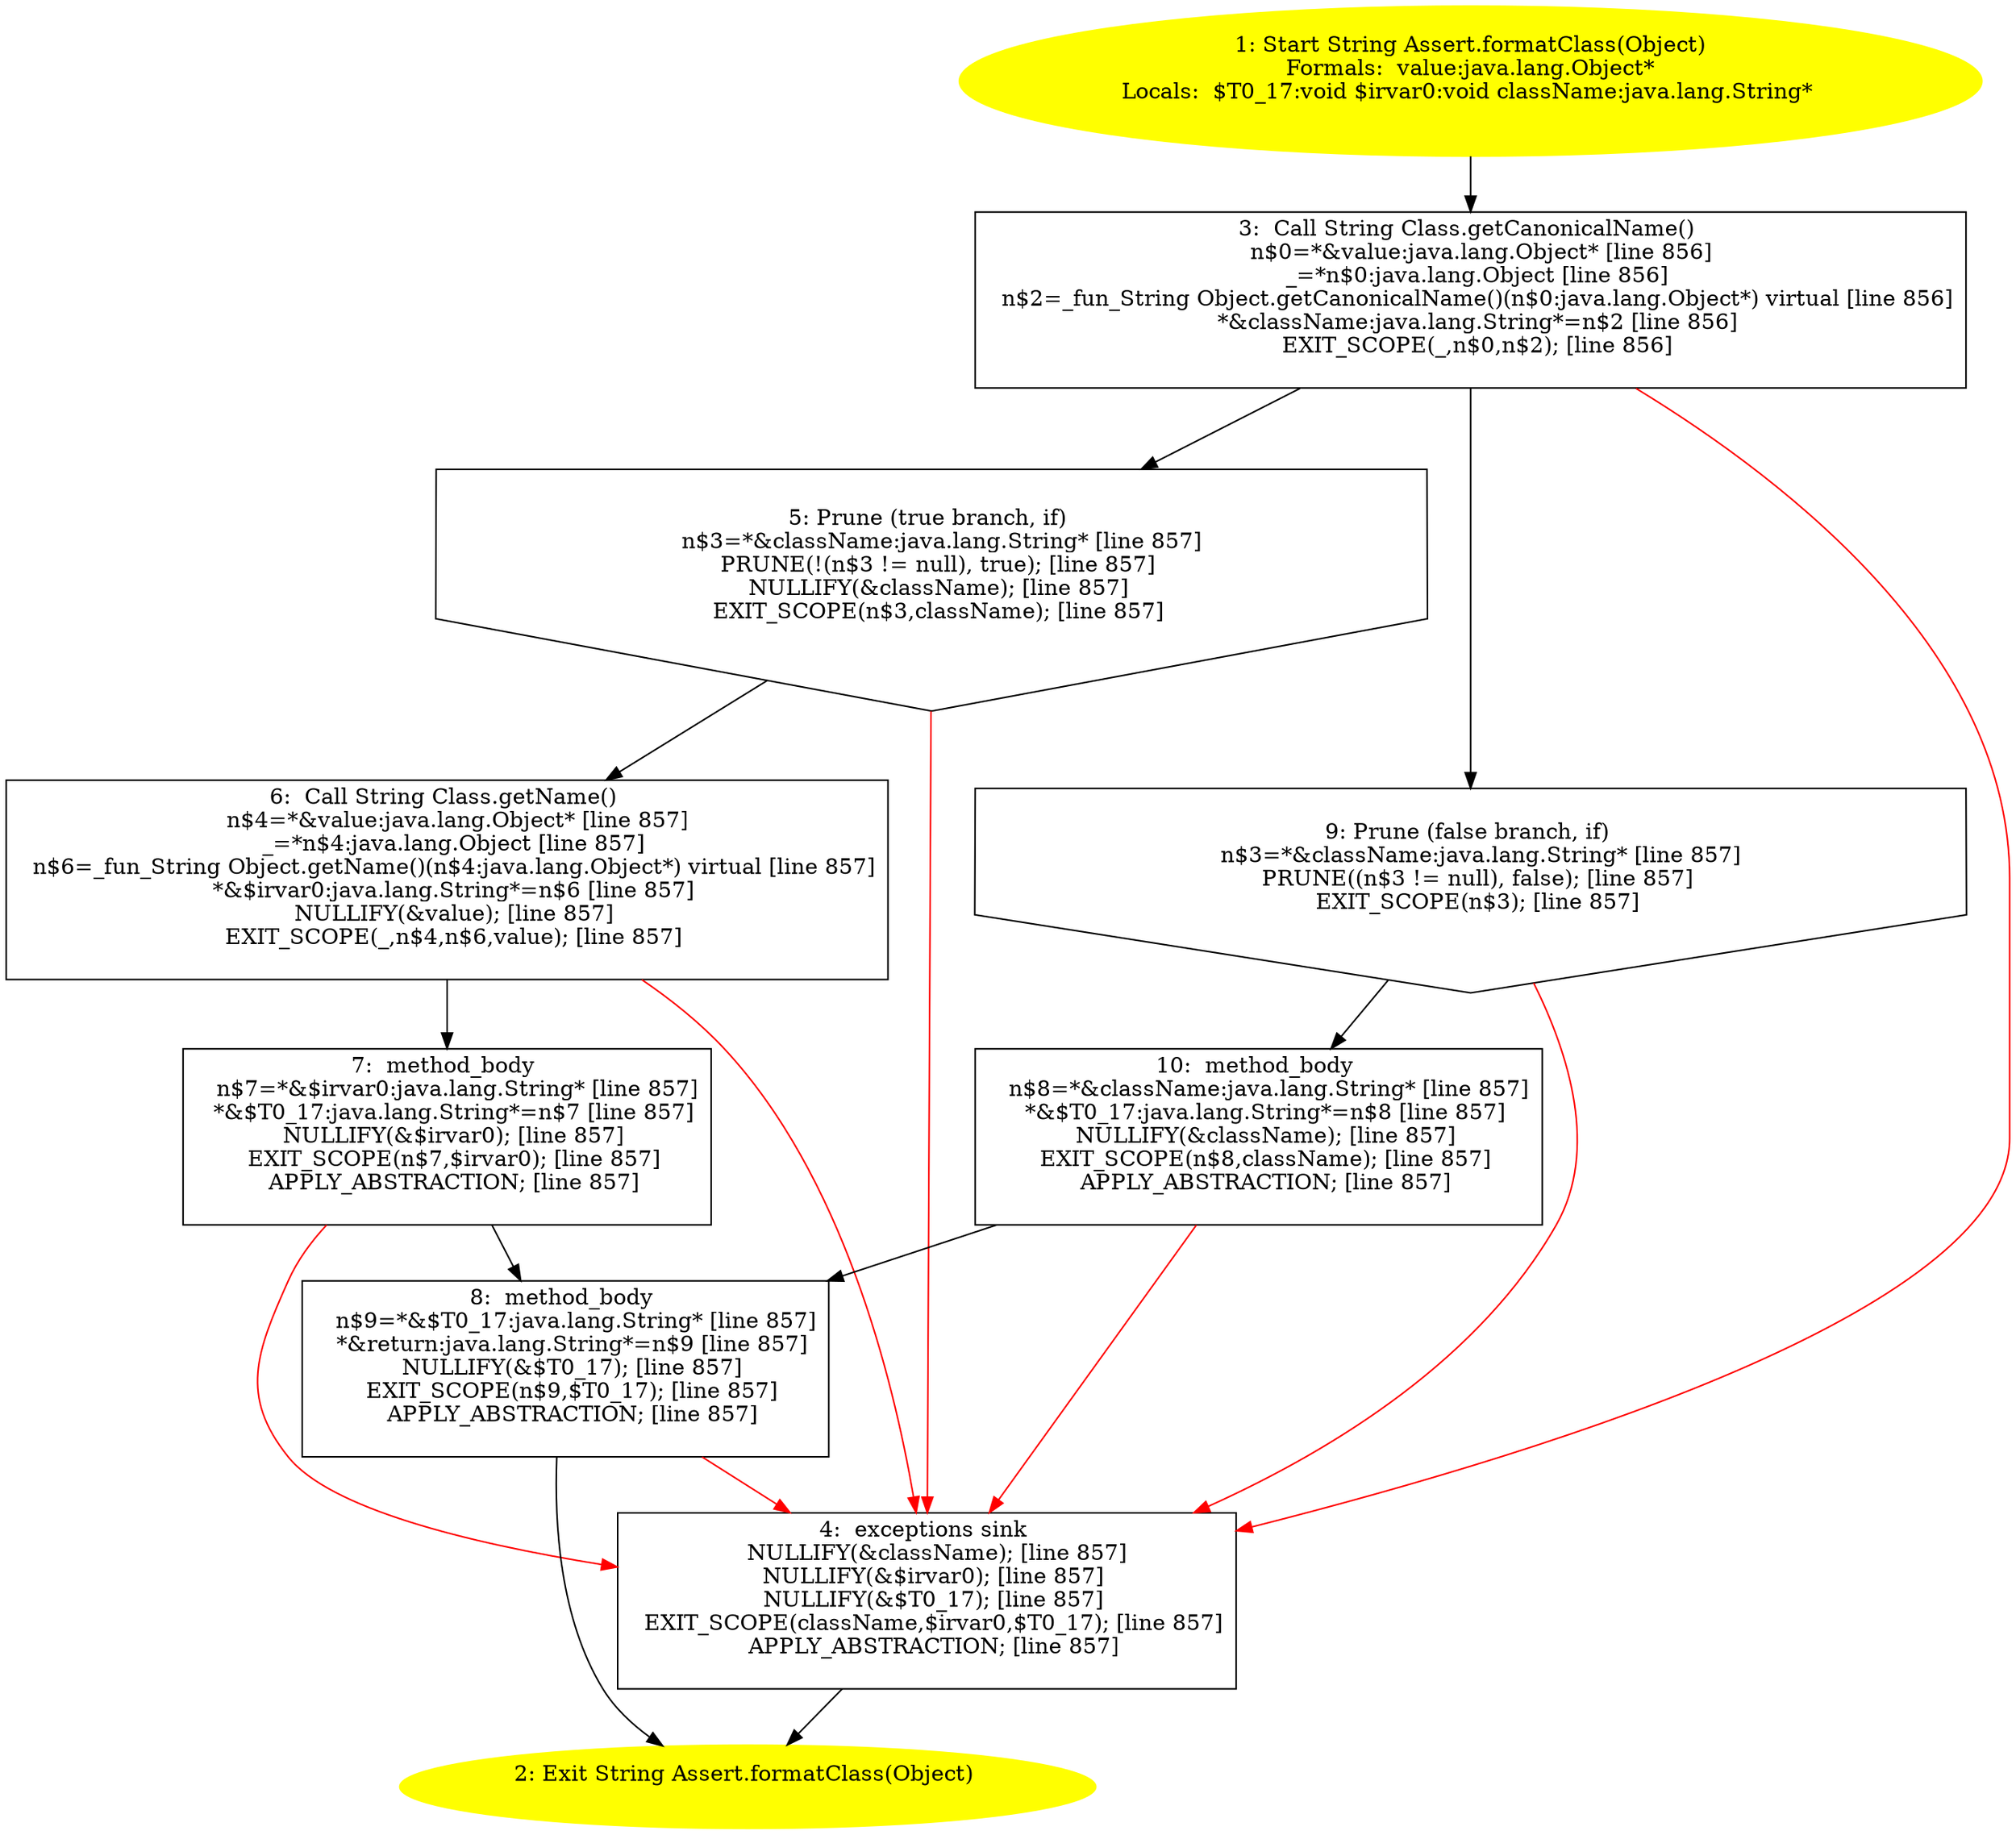 /* @generated */
digraph cfg {
"org.junit.Assert.formatClass(java.lang.Object):java.lang.String.1e3565f9ac4510aedf562a19dda2bcbe_1" [label="1: Start String Assert.formatClass(Object)\nFormals:  value:java.lang.Object*\nLocals:  $T0_17:void $irvar0:void className:java.lang.String* \n  " color=yellow style=filled]
	

	 "org.junit.Assert.formatClass(java.lang.Object):java.lang.String.1e3565f9ac4510aedf562a19dda2bcbe_1" -> "org.junit.Assert.formatClass(java.lang.Object):java.lang.String.1e3565f9ac4510aedf562a19dda2bcbe_3" ;
"org.junit.Assert.formatClass(java.lang.Object):java.lang.String.1e3565f9ac4510aedf562a19dda2bcbe_2" [label="2: Exit String Assert.formatClass(Object) \n  " color=yellow style=filled]
	

"org.junit.Assert.formatClass(java.lang.Object):java.lang.String.1e3565f9ac4510aedf562a19dda2bcbe_3" [label="3:  Call String Class.getCanonicalName() \n   n$0=*&value:java.lang.Object* [line 856]\n  _=*n$0:java.lang.Object [line 856]\n  n$2=_fun_String Object.getCanonicalName()(n$0:java.lang.Object*) virtual [line 856]\n  *&className:java.lang.String*=n$2 [line 856]\n  EXIT_SCOPE(_,n$0,n$2); [line 856]\n " shape="box"]
	

	 "org.junit.Assert.formatClass(java.lang.Object):java.lang.String.1e3565f9ac4510aedf562a19dda2bcbe_3" -> "org.junit.Assert.formatClass(java.lang.Object):java.lang.String.1e3565f9ac4510aedf562a19dda2bcbe_5" ;
	 "org.junit.Assert.formatClass(java.lang.Object):java.lang.String.1e3565f9ac4510aedf562a19dda2bcbe_3" -> "org.junit.Assert.formatClass(java.lang.Object):java.lang.String.1e3565f9ac4510aedf562a19dda2bcbe_9" ;
	 "org.junit.Assert.formatClass(java.lang.Object):java.lang.String.1e3565f9ac4510aedf562a19dda2bcbe_3" -> "org.junit.Assert.formatClass(java.lang.Object):java.lang.String.1e3565f9ac4510aedf562a19dda2bcbe_4" [color="red" ];
"org.junit.Assert.formatClass(java.lang.Object):java.lang.String.1e3565f9ac4510aedf562a19dda2bcbe_4" [label="4:  exceptions sink \n   NULLIFY(&className); [line 857]\n  NULLIFY(&$irvar0); [line 857]\n  NULLIFY(&$T0_17); [line 857]\n  EXIT_SCOPE(className,$irvar0,$T0_17); [line 857]\n  APPLY_ABSTRACTION; [line 857]\n " shape="box"]
	

	 "org.junit.Assert.formatClass(java.lang.Object):java.lang.String.1e3565f9ac4510aedf562a19dda2bcbe_4" -> "org.junit.Assert.formatClass(java.lang.Object):java.lang.String.1e3565f9ac4510aedf562a19dda2bcbe_2" ;
"org.junit.Assert.formatClass(java.lang.Object):java.lang.String.1e3565f9ac4510aedf562a19dda2bcbe_5" [label="5: Prune (true branch, if) \n   n$3=*&className:java.lang.String* [line 857]\n  PRUNE(!(n$3 != null), true); [line 857]\n  NULLIFY(&className); [line 857]\n  EXIT_SCOPE(n$3,className); [line 857]\n " shape="invhouse"]
	

	 "org.junit.Assert.formatClass(java.lang.Object):java.lang.String.1e3565f9ac4510aedf562a19dda2bcbe_5" -> "org.junit.Assert.formatClass(java.lang.Object):java.lang.String.1e3565f9ac4510aedf562a19dda2bcbe_6" ;
	 "org.junit.Assert.formatClass(java.lang.Object):java.lang.String.1e3565f9ac4510aedf562a19dda2bcbe_5" -> "org.junit.Assert.formatClass(java.lang.Object):java.lang.String.1e3565f9ac4510aedf562a19dda2bcbe_4" [color="red" ];
"org.junit.Assert.formatClass(java.lang.Object):java.lang.String.1e3565f9ac4510aedf562a19dda2bcbe_6" [label="6:  Call String Class.getName() \n   n$4=*&value:java.lang.Object* [line 857]\n  _=*n$4:java.lang.Object [line 857]\n  n$6=_fun_String Object.getName()(n$4:java.lang.Object*) virtual [line 857]\n  *&$irvar0:java.lang.String*=n$6 [line 857]\n  NULLIFY(&value); [line 857]\n  EXIT_SCOPE(_,n$4,n$6,value); [line 857]\n " shape="box"]
	

	 "org.junit.Assert.formatClass(java.lang.Object):java.lang.String.1e3565f9ac4510aedf562a19dda2bcbe_6" -> "org.junit.Assert.formatClass(java.lang.Object):java.lang.String.1e3565f9ac4510aedf562a19dda2bcbe_7" ;
	 "org.junit.Assert.formatClass(java.lang.Object):java.lang.String.1e3565f9ac4510aedf562a19dda2bcbe_6" -> "org.junit.Assert.formatClass(java.lang.Object):java.lang.String.1e3565f9ac4510aedf562a19dda2bcbe_4" [color="red" ];
"org.junit.Assert.formatClass(java.lang.Object):java.lang.String.1e3565f9ac4510aedf562a19dda2bcbe_7" [label="7:  method_body \n   n$7=*&$irvar0:java.lang.String* [line 857]\n  *&$T0_17:java.lang.String*=n$7 [line 857]\n  NULLIFY(&$irvar0); [line 857]\n  EXIT_SCOPE(n$7,$irvar0); [line 857]\n  APPLY_ABSTRACTION; [line 857]\n " shape="box"]
	

	 "org.junit.Assert.formatClass(java.lang.Object):java.lang.String.1e3565f9ac4510aedf562a19dda2bcbe_7" -> "org.junit.Assert.formatClass(java.lang.Object):java.lang.String.1e3565f9ac4510aedf562a19dda2bcbe_8" ;
	 "org.junit.Assert.formatClass(java.lang.Object):java.lang.String.1e3565f9ac4510aedf562a19dda2bcbe_7" -> "org.junit.Assert.formatClass(java.lang.Object):java.lang.String.1e3565f9ac4510aedf562a19dda2bcbe_4" [color="red" ];
"org.junit.Assert.formatClass(java.lang.Object):java.lang.String.1e3565f9ac4510aedf562a19dda2bcbe_8" [label="8:  method_body \n   n$9=*&$T0_17:java.lang.String* [line 857]\n  *&return:java.lang.String*=n$9 [line 857]\n  NULLIFY(&$T0_17); [line 857]\n  EXIT_SCOPE(n$9,$T0_17); [line 857]\n  APPLY_ABSTRACTION; [line 857]\n " shape="box"]
	

	 "org.junit.Assert.formatClass(java.lang.Object):java.lang.String.1e3565f9ac4510aedf562a19dda2bcbe_8" -> "org.junit.Assert.formatClass(java.lang.Object):java.lang.String.1e3565f9ac4510aedf562a19dda2bcbe_2" ;
	 "org.junit.Assert.formatClass(java.lang.Object):java.lang.String.1e3565f9ac4510aedf562a19dda2bcbe_8" -> "org.junit.Assert.formatClass(java.lang.Object):java.lang.String.1e3565f9ac4510aedf562a19dda2bcbe_4" [color="red" ];
"org.junit.Assert.formatClass(java.lang.Object):java.lang.String.1e3565f9ac4510aedf562a19dda2bcbe_9" [label="9: Prune (false branch, if) \n   n$3=*&className:java.lang.String* [line 857]\n  PRUNE((n$3 != null), false); [line 857]\n  EXIT_SCOPE(n$3); [line 857]\n " shape="invhouse"]
	

	 "org.junit.Assert.formatClass(java.lang.Object):java.lang.String.1e3565f9ac4510aedf562a19dda2bcbe_9" -> "org.junit.Assert.formatClass(java.lang.Object):java.lang.String.1e3565f9ac4510aedf562a19dda2bcbe_10" ;
	 "org.junit.Assert.formatClass(java.lang.Object):java.lang.String.1e3565f9ac4510aedf562a19dda2bcbe_9" -> "org.junit.Assert.formatClass(java.lang.Object):java.lang.String.1e3565f9ac4510aedf562a19dda2bcbe_4" [color="red" ];
"org.junit.Assert.formatClass(java.lang.Object):java.lang.String.1e3565f9ac4510aedf562a19dda2bcbe_10" [label="10:  method_body \n   n$8=*&className:java.lang.String* [line 857]\n  *&$T0_17:java.lang.String*=n$8 [line 857]\n  NULLIFY(&className); [line 857]\n  EXIT_SCOPE(n$8,className); [line 857]\n  APPLY_ABSTRACTION; [line 857]\n " shape="box"]
	

	 "org.junit.Assert.formatClass(java.lang.Object):java.lang.String.1e3565f9ac4510aedf562a19dda2bcbe_10" -> "org.junit.Assert.formatClass(java.lang.Object):java.lang.String.1e3565f9ac4510aedf562a19dda2bcbe_8" ;
	 "org.junit.Assert.formatClass(java.lang.Object):java.lang.String.1e3565f9ac4510aedf562a19dda2bcbe_10" -> "org.junit.Assert.formatClass(java.lang.Object):java.lang.String.1e3565f9ac4510aedf562a19dda2bcbe_4" [color="red" ];
}
